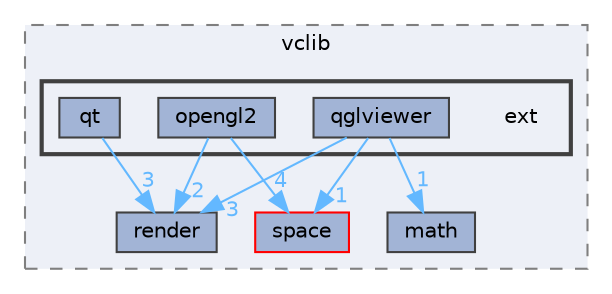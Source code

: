 digraph "/home/runner/work/vclib/vclib/include/vclib/ext"
{
 // LATEX_PDF_SIZE
  bgcolor="transparent";
  edge [fontname=Helvetica,fontsize=10,labelfontname=Helvetica,labelfontsize=10];
  node [fontname=Helvetica,fontsize=10,shape=box,height=0.2,width=0.4];
  compound=true
  subgraph clusterdir_d2fdbf172f8ae9790b339bfcb66b3af7 {
    graph [ bgcolor="#edf0f7", pencolor="grey50", label="vclib", fontname=Helvetica,fontsize=10 style="filled,dashed", URL="dir_d2fdbf172f8ae9790b339bfcb66b3af7.html",tooltip=""]
  dir_ac13f8d0e4c4711875d55e5233324ce2 [label="render", fillcolor="#a2b4d6", color="grey25", style="filled", URL="dir_ac13f8d0e4c4711875d55e5233324ce2.html",tooltip=""];
  dir_f5c67e0d94465501863c6ccee7fad822 [label="space", fillcolor="#a2b4d6", color="red", style="filled", URL="dir_f5c67e0d94465501863c6ccee7fad822.html",tooltip=""];
  dir_96ccdd9de2e0c21b924c5a2b723ad6a0 [label="math", fillcolor="#a2b4d6", color="grey25", style="filled", URL="dir_96ccdd9de2e0c21b924c5a2b723ad6a0.html",tooltip=""];
  subgraph clusterdir_26aa4e13160f9d189845a6fb46a0a84e {
    graph [ bgcolor="#edf0f7", pencolor="grey25", label="", fontname=Helvetica,fontsize=10 style="filled,bold", URL="dir_26aa4e13160f9d189845a6fb46a0a84e.html",tooltip=""]
    dir_26aa4e13160f9d189845a6fb46a0a84e [shape=plaintext, label="ext"];
  dir_486b5747c27fee5b7b8b46f46022eada [label="opengl2", fillcolor="#a2b4d6", color="grey25", style="filled", URL="dir_486b5747c27fee5b7b8b46f46022eada.html",tooltip=""];
  dir_65ccfae29d60b1044618ff236687034c [label="qglviewer", fillcolor="#a2b4d6", color="grey25", style="filled", URL="dir_65ccfae29d60b1044618ff236687034c.html",tooltip=""];
  dir_df4050507caf168b359e45c5d7c09921 [label="qt", fillcolor="#a2b4d6", color="grey25", style="filled", URL="dir_df4050507caf168b359e45c5d7c09921.html",tooltip=""];
  }
  }
  dir_486b5747c27fee5b7b8b46f46022eada->dir_ac13f8d0e4c4711875d55e5233324ce2 [headlabel="2", labeldistance=1.5 headhref="dir_000041_000049.html" color="steelblue1" fontcolor="steelblue1"];
  dir_486b5747c27fee5b7b8b46f46022eada->dir_f5c67e0d94465501863c6ccee7fad822 [headlabel="4", labeldistance=1.5 headhref="dir_000041_000053.html" color="steelblue1" fontcolor="steelblue1"];
  dir_65ccfae29d60b1044618ff236687034c->dir_96ccdd9de2e0c21b924c5a2b723ad6a0 [headlabel="1", labeldistance=1.5 headhref="dir_000046_000032.html" color="steelblue1" fontcolor="steelblue1"];
  dir_65ccfae29d60b1044618ff236687034c->dir_ac13f8d0e4c4711875d55e5233324ce2 [headlabel="3", labeldistance=1.5 headhref="dir_000046_000049.html" color="steelblue1" fontcolor="steelblue1"];
  dir_65ccfae29d60b1044618ff236687034c->dir_f5c67e0d94465501863c6ccee7fad822 [headlabel="1", labeldistance=1.5 headhref="dir_000046_000053.html" color="steelblue1" fontcolor="steelblue1"];
  dir_df4050507caf168b359e45c5d7c09921->dir_ac13f8d0e4c4711875d55e5233324ce2 [headlabel="3", labeldistance=1.5 headhref="dir_000047_000049.html" color="steelblue1" fontcolor="steelblue1"];
}
